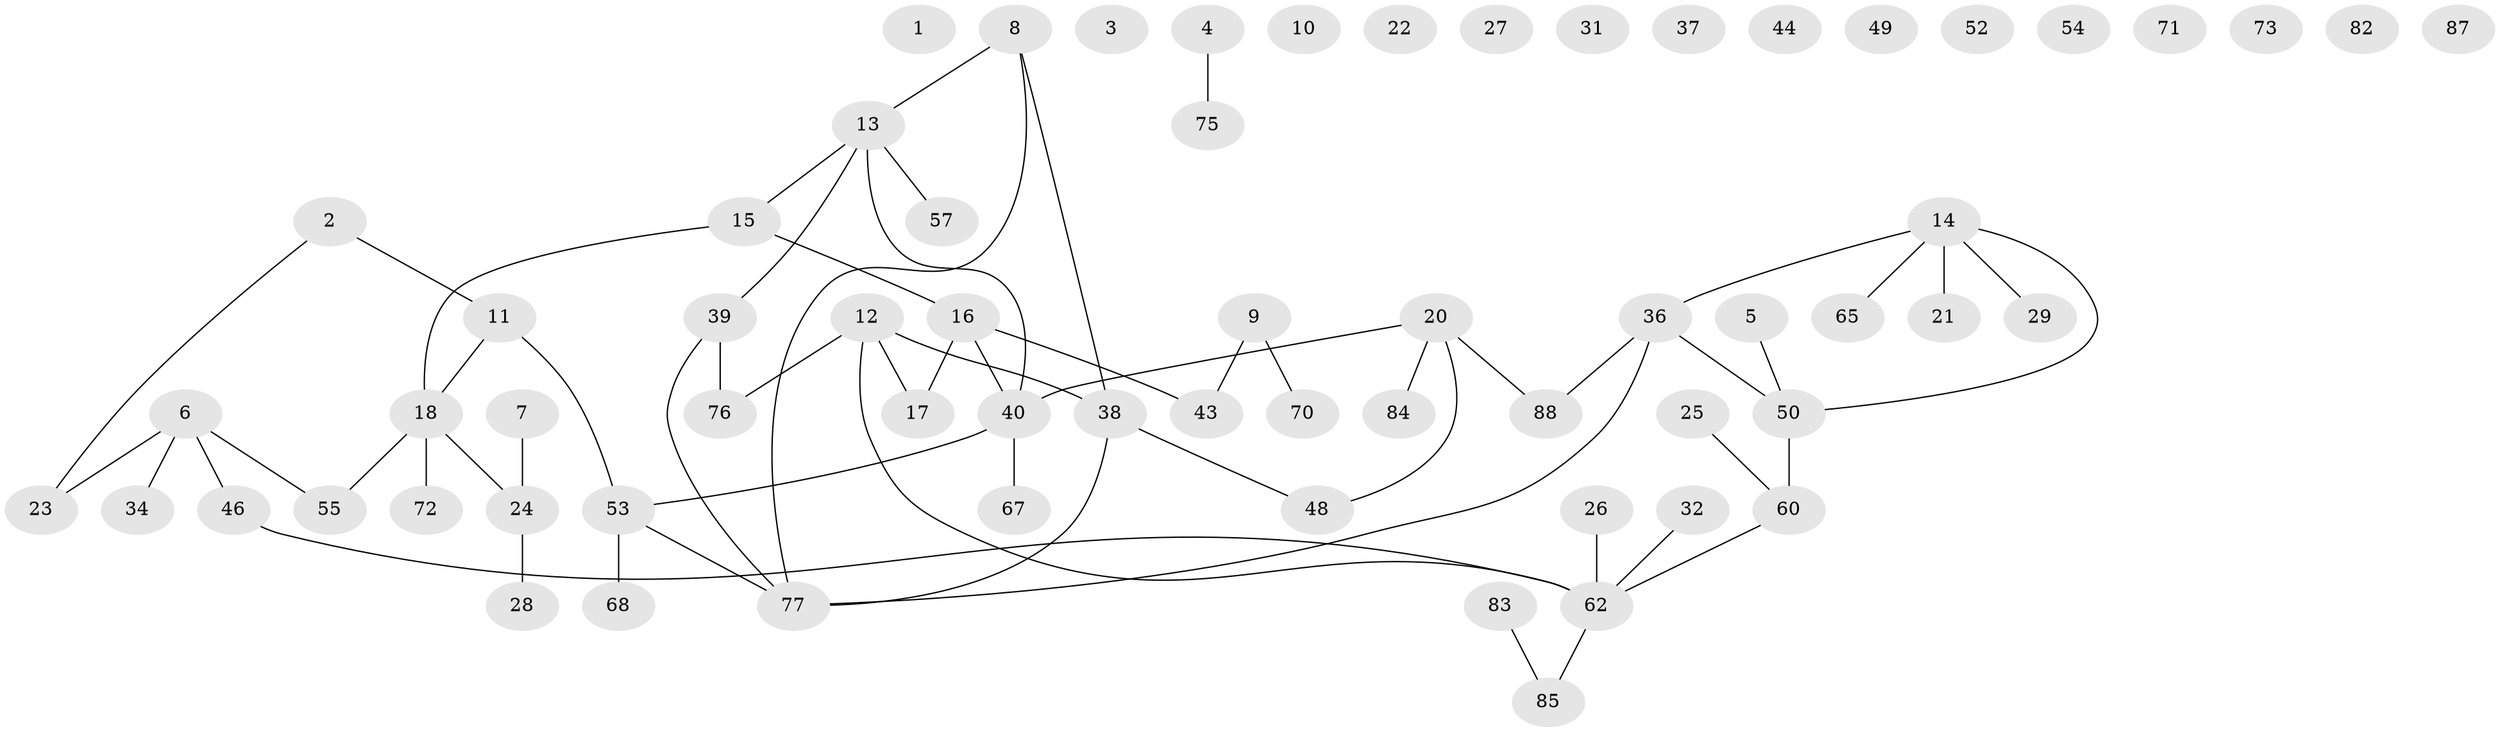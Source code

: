 // Generated by graph-tools (version 1.1) at 2025/23/03/03/25 07:23:26]
// undirected, 65 vertices, 61 edges
graph export_dot {
graph [start="1"]
  node [color=gray90,style=filled];
  1;
  2 [super="+19"];
  3;
  4;
  5;
  6 [super="+56"];
  7;
  8 [super="+45"];
  9 [super="+47"];
  10;
  11 [super="+59"];
  12 [super="+30"];
  13 [super="+79"];
  14 [super="+35"];
  15;
  16 [super="+69"];
  17;
  18 [super="+41"];
  20 [super="+86"];
  21 [super="+51"];
  22;
  23 [super="+33"];
  24 [super="+58"];
  25;
  26;
  27;
  28;
  29;
  31;
  32;
  34;
  36 [super="+42"];
  37;
  38 [super="+74"];
  39;
  40 [super="+66"];
  43 [super="+81"];
  44;
  46;
  48;
  49;
  50 [super="+61"];
  52;
  53 [super="+64"];
  54;
  55;
  57 [super="+80"];
  60;
  62 [super="+63"];
  65;
  67;
  68;
  70;
  71;
  72;
  73;
  75;
  76;
  77 [super="+78"];
  82;
  83;
  84;
  85;
  87;
  88;
  2 -- 11;
  2 -- 23;
  4 -- 75;
  5 -- 50;
  6 -- 34;
  6 -- 46;
  6 -- 55;
  6 -- 23;
  7 -- 24;
  8 -- 77;
  8 -- 38;
  8 -- 13;
  9 -- 70;
  9 -- 43;
  11 -- 18;
  11 -- 53;
  12 -- 38;
  12 -- 62;
  12 -- 17;
  12 -- 76;
  13 -- 15;
  13 -- 57;
  13 -- 39;
  13 -- 40;
  14 -- 29;
  14 -- 65;
  14 -- 36;
  14 -- 21;
  14 -- 50;
  15 -- 16;
  15 -- 18;
  16 -- 17;
  16 -- 43;
  16 -- 40;
  18 -- 55;
  18 -- 24;
  18 -- 72;
  20 -- 40;
  20 -- 48;
  20 -- 88;
  20 -- 84;
  24 -- 28;
  25 -- 60;
  26 -- 62;
  32 -- 62;
  36 -- 50 [weight=2];
  36 -- 88;
  36 -- 77;
  38 -- 48;
  38 -- 77;
  39 -- 76;
  39 -- 77;
  40 -- 53;
  40 -- 67;
  46 -- 62;
  50 -- 60;
  53 -- 77;
  53 -- 68;
  60 -- 62;
  62 -- 85;
  83 -- 85;
}

